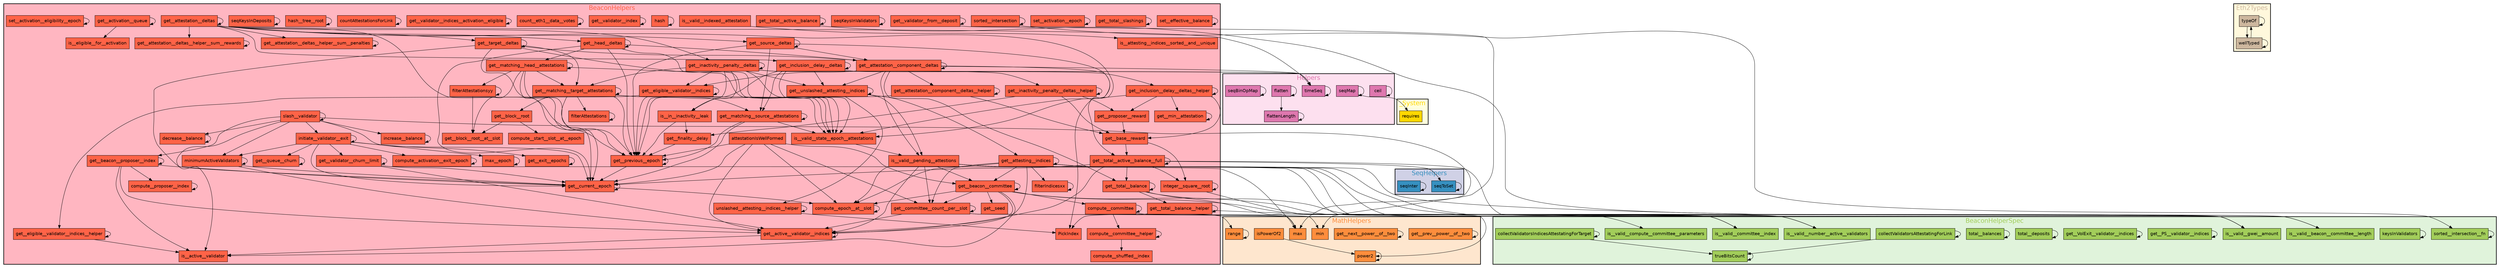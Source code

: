 digraph G {
fontname=helvetica;
subgraph cluster_SeqHelpers {
style=filled;
fontsize="20.0";
fillcolor="#d0d1e6";
fontcolor="#3690c0";
penwidth=2;
label=SeqHelpers;
seqToSet [shape=rectangle, style=filled, fontname=helvetica, fillcolor="#3690c0"];
seqInter [shape=rectangle, style=filled, fontname=helvetica, fillcolor="#3690c0"];
}

subgraph cluster_Eth2Types {
style=filled;
fontsize="20.0";
fillcolor=cornsilk;
fontcolor=bisque3;
penwidth=2;
label=Eth2Types;
typeOf [shape=rectangle, style=filled, fontname=helvetica, fillcolor=bisque3];
wellTyped [shape=rectangle, style=filled, fontname=helvetica, fillcolor=bisque3];
}

subgraph cluster_MathHelpers {
style=filled;
fontsize="20.0";
fillcolor="#fee6ce";
fontcolor="#fd8d3c";
penwidth=2;
label=MathHelpers;
get__prev__power__of__two [shape=rectangle, style=filled, fontname=helvetica, fillcolor="#fd8d3c"];
get__next__power__of__two [shape=rectangle, style=filled, fontname=helvetica, fillcolor="#fd8d3c"];
range [shape=rectangle, style=filled, fontname=helvetica, fillcolor="#fd8d3c"];
power2 [shape=rectangle, style=filled, fontname=helvetica, fillcolor="#fd8d3c"];
min [shape=rectangle, style=filled, fontname=helvetica, fillcolor="#fd8d3c"];
isPowerOf2 [shape=rectangle, style=filled, fontname=helvetica, fillcolor="#fd8d3c"];
max [shape=rectangle, style=filled, fontname=helvetica, fillcolor="#fd8d3c"];
}

subgraph cluster_Helpers {
style=filled;
fontsize="20.0";
fillcolor="#fde0ef";
fontcolor="#de77ae";
penwidth=2;
label=Helpers;
ceil [shape=rectangle, style=filled, fontname=helvetica, fillcolor="#de77ae"];
seqMap [shape=rectangle, style=filled, fontname=helvetica, fillcolor="#de77ae"];
timeSeq [shape=rectangle, style=filled, fontname=helvetica, fillcolor="#de77ae"];
flatten [shape=rectangle, style=filled, fontname=helvetica, fillcolor="#de77ae"];
seqBinOpMap [shape=rectangle, style=filled, fontname=helvetica, fillcolor="#de77ae"];
flattenLength [shape=rectangle, style=filled, fontname=helvetica, fillcolor="#de77ae"];
}

subgraph cluster_BeaconHelpers {
style=filled;
fontsize="20.0";
fillcolor=lightpink;
fontcolor=tomato;
penwidth=2;
label=BeaconHelpers;
is__valid__pending__attestions [shape=rectangle, style=filled, fontname=helvetica, fillcolor=tomato];
compute__shuffled__index [shape=rectangle, style=filled, fontname=helvetica, fillcolor=tomato];
get__eligible__validator__indices [shape=rectangle, style=filled, fontname=helvetica, fillcolor=tomato];
get__unslashed__attesting__indices [shape=rectangle, style=filled, fontname=helvetica, fillcolor=tomato];
decrease__balance [shape=rectangle, style=filled, fontname=helvetica, fillcolor=tomato];
get__exit__epochs [shape=rectangle, style=filled, fontname=helvetica, fillcolor=tomato];
get__attestation__deltas__helper__sum__rewards [shape=rectangle, style=filled, fontname=helvetica, fillcolor=tomato];
initiate__validator__exit [shape=rectangle, style=filled, fontname=helvetica, fillcolor=tomato];
get__committee__count__per__slot [shape=rectangle, style=filled, fontname=helvetica, fillcolor=tomato];
set__effective__balance [shape=rectangle, style=filled, fontname=helvetica, fillcolor=tomato];
compute__committee__helper [shape=rectangle, style=filled, fontname=helvetica, fillcolor=tomato];
get__eligible__validator__indices__helper [shape=rectangle, style=filled, fontname=helvetica, fillcolor=tomato];
PickIndex [shape=rectangle, style=filled, fontname=helvetica, fillcolor=tomato];
get__inactivity__penalty__deltas [shape=rectangle, style=filled, fontname=helvetica, fillcolor=tomato];
get__total__slashings [shape=rectangle, style=filled, fontname=helvetica, fillcolor=tomato];
filterAttestations [shape=rectangle, style=filled, fontname=helvetica, fillcolor=tomato];
get__attestation__deltas__helper__sum__penalties [shape=rectangle, style=filled, fontname=helvetica, fillcolor=tomato];
get__seed [shape=rectangle, style=filled, fontname=helvetica, fillcolor=tomato];
get__source__deltas [shape=rectangle, style=filled, fontname=helvetica, fillcolor=tomato];
get__min__attestation [shape=rectangle, style=filled, fontname=helvetica, fillcolor=tomato];
compute__proposer__index [shape=rectangle, style=filled, fontname=helvetica, fillcolor=tomato];
get__inclusion__delay__deltas__helper [shape=rectangle, style=filled, fontname=helvetica, fillcolor=tomato];
get__attestation__component__deltas__helper [shape=rectangle, style=filled, fontname=helvetica, fillcolor=tomato];
unslashed__attesting__indices__helper [shape=rectangle, style=filled, fontname=helvetica, fillcolor=tomato];
get__current__epoch [shape=rectangle, style=filled, fontname=helvetica, fillcolor=tomato];
get__beacon__proposer__index [shape=rectangle, style=filled, fontname=helvetica, fillcolor=tomato];
set__activation__epoch [shape=rectangle, style=filled, fontname=helvetica, fillcolor=tomato];
get__total__active__balance [shape=rectangle, style=filled, fontname=helvetica, fillcolor=tomato];
compute__epoch__at__slot [shape=rectangle, style=filled, fontname=helvetica, fillcolor=tomato];
get__proposer__reward [shape=rectangle, style=filled, fontname=helvetica, fillcolor=tomato];
integer__square__root [shape=rectangle, style=filled, fontname=helvetica, fillcolor=tomato];
get__matching__head__attestations [shape=rectangle, style=filled, fontname=helvetica, fillcolor=tomato];
get__beacon__committee [shape=rectangle, style=filled, fontname=helvetica, fillcolor=tomato];
is__valid__indexed__attestation [shape=rectangle, style=filled, fontname=helvetica, fillcolor=tomato];
seqKeysInValidators [shape=rectangle, style=filled, fontname=helvetica, fillcolor=tomato];
get__attestation__deltas [shape=rectangle, style=filled, fontname=helvetica, fillcolor=tomato];
compute__committee [shape=rectangle, style=filled, fontname=helvetica, fillcolor=tomato];
get__activation__queue [shape=rectangle, style=filled, fontname=helvetica, fillcolor=tomato];
hash [shape=rectangle, style=filled, fontname=helvetica, fillcolor=tomato];
get__previous__epoch [shape=rectangle, style=filled, fontname=helvetica, fillcolor=tomato];
is__valid__state__epoch__attestations [shape=rectangle, style=filled, fontname=helvetica, fillcolor=tomato];
get__validator__index [shape=rectangle, style=filled, fontname=helvetica, fillcolor=tomato];
get__finality__delay [shape=rectangle, style=filled, fontname=helvetica, fillcolor=tomato];
get__validator__churn__limit [shape=rectangle, style=filled, fontname=helvetica, fillcolor=tomato];
get__target__deltas [shape=rectangle, style=filled, fontname=helvetica, fillcolor=tomato];
get__attesting__indices [shape=rectangle, style=filled, fontname=helvetica, fillcolor=tomato];
minimumActiveValidators [shape=rectangle, style=filled, fontname=helvetica, fillcolor=tomato];
get__head__deltas [shape=rectangle, style=filled, fontname=helvetica, fillcolor=tomato];
is__active__validator [shape=rectangle, style=filled, fontname=helvetica, fillcolor=tomato];
is__attesting__indices__sorted__and__unique [shape=rectangle, style=filled, fontname=helvetica, fillcolor=tomato];
get__total__balance [shape=rectangle, style=filled, fontname=helvetica, fillcolor=tomato];
is__eligible__for__activation [shape=rectangle, style=filled, fontname=helvetica, fillcolor=tomato];
compute__start__slot__at__epoch [shape=rectangle, style=filled, fontname=helvetica, fillcolor=tomato];
count__eth1__data__votes [shape=rectangle, style=filled, fontname=helvetica, fillcolor=tomato];
slash__validator [shape=rectangle, style=filled, fontname=helvetica, fillcolor=tomato];
filterIndicesxx [shape=rectangle, style=filled, fontname=helvetica, fillcolor=tomato];
get__validator__indices__activation__eligible [shape=rectangle, style=filled, fontname=helvetica, fillcolor=tomato];
attestationIsWellFormed [shape=rectangle, style=filled, fontname=helvetica, fillcolor=tomato];
get__block__root__at__slot [shape=rectangle, style=filled, fontname=helvetica, fillcolor=tomato];
get__block__root [shape=rectangle, style=filled, fontname=helvetica, fillcolor=tomato];
countAttestationsForLink [shape=rectangle, style=filled, fontname=helvetica, fillcolor=tomato];
get__active__validator__indices [shape=rectangle, style=filled, fontname=helvetica, fillcolor=tomato];
get__matching__target__attestations [shape=rectangle, style=filled, fontname=helvetica, fillcolor=tomato];
get__queue__churn [shape=rectangle, style=filled, fontname=helvetica, fillcolor=tomato];
get__inactivity__penalty__deltas__helper [shape=rectangle, style=filled, fontname=helvetica, fillcolor=tomato];
get__matching__source__attestations [shape=rectangle, style=filled, fontname=helvetica, fillcolor=tomato];
get__inclusion__delay__deltas [shape=rectangle, style=filled, fontname=helvetica, fillcolor=tomato];
compute__activation__exit__epoch [shape=rectangle, style=filled, fontname=helvetica, fillcolor=tomato];
hash__tree__root [shape=rectangle, style=filled, fontname=helvetica, fillcolor=tomato];
get__total__balance__helper [shape=rectangle, style=filled, fontname=helvetica, fillcolor=tomato];
seqKeysInDeposits [shape=rectangle, style=filled, fontname=helvetica, fillcolor=tomato];
sorted__intersection [shape=rectangle, style=filled, fontname=helvetica, fillcolor=tomato];
get__attestation__component__deltas [shape=rectangle, style=filled, fontname=helvetica, fillcolor=tomato];
get__validator__from__deposit [shape=rectangle, style=filled, fontname=helvetica, fillcolor=tomato];
max__epoch [shape=rectangle, style=filled, fontname=helvetica, fillcolor=tomato];
increase__balance [shape=rectangle, style=filled, fontname=helvetica, fillcolor=tomato];
get__total__active__balance__full [shape=rectangle, style=filled, fontname=helvetica, fillcolor=tomato];
is__in__inactivity__leak [shape=rectangle, style=filled, fontname=helvetica, fillcolor=tomato];
filterAttestationsyy [shape=rectangle, style=filled, fontname=helvetica, fillcolor=tomato];
get__base__reward [shape=rectangle, style=filled, fontname=helvetica, fillcolor=tomato];
set__activation__eligibility__epoch [shape=rectangle, style=filled, fontname=helvetica, fillcolor=tomato];
}

subgraph cluster__System {
style=filled;
fontsize="20.0";
fillcolor="#ffffdd";
fontcolor=gold;
penwidth=2;
label=_System;
requires [shape=rectangle, style=filled, fontname=helvetica, fillcolor=gold];
}

subgraph cluster_BeaconHelperSpec {
style=filled;
fontsize="20.0";
fillcolor="#e0f3db";
fontcolor=darkolivegreen3;
penwidth=2;
label=BeaconHelperSpec;
is__valid__gwei__amount [shape=rectangle, style=filled, fontname=helvetica, fillcolor=darkolivegreen3];
keysInValidators [shape=rectangle, style=filled, fontname=helvetica, fillcolor=darkolivegreen3];
is__valid__beacon__committee__length [shape=rectangle, style=filled, fontname=helvetica, fillcolor=darkolivegreen3];
is__valid__number__active__validators [shape=rectangle, style=filled, fontname=helvetica, fillcolor=darkolivegreen3];
get__PS__validator__indices [shape=rectangle, style=filled, fontname=helvetica, fillcolor=darkolivegreen3];
get__VolExit__validator__indices [shape=rectangle, style=filled, fontname=helvetica, fillcolor=darkolivegreen3];
total__deposits [shape=rectangle, style=filled, fontname=helvetica, fillcolor=darkolivegreen3];
total__balances [shape=rectangle, style=filled, fontname=helvetica, fillcolor=darkolivegreen3];
collectValidatorsAttestatingForLink [shape=rectangle, style=filled, fontname=helvetica, fillcolor=darkolivegreen3];
sorted__intersection__fn [shape=rectangle, style=filled, fontname=helvetica, fillcolor=darkolivegreen3];
is__valid__committee__index [shape=rectangle, style=filled, fontname=helvetica, fillcolor=darkolivegreen3];
is__valid__compute__committee__parameters [shape=rectangle, style=filled, fontname=helvetica, fillcolor=darkolivegreen3];
collectValidatorsIndicesAttestatingForTarget [shape=rectangle, style=filled, fontname=helvetica, fillcolor=darkolivegreen3];
trueBitsCount [shape=rectangle, style=filled, fontname=helvetica, fillcolor=darkolivegreen3];
}

is__valid__pending__attestions -> compute__epoch__at__slot;
is__valid__pending__attestions -> get__active__validator__indices;
is__valid__pending__attestions -> get__beacon__committee;
is__valid__pending__attestions -> get__committee__count__per__slot;
is__valid__pending__attestions -> is__valid__beacon__committee__length;
is__valid__pending__attestions -> is__valid__committee__index;
is__valid__pending__attestions -> is__valid__number__active__validators;
get__eligible__validator__indices -> get__eligible__validator__indices;
get__eligible__validator__indices -> get__eligible__validator__indices__helper;
get__eligible__validator__indices -> get__previous__epoch;
get__prev__power__of__two -> get__prev__power__of__two;
keysInValidators -> keysInValidators;
get__unslashed__attesting__indices -> get__attesting__indices;
get__unslashed__attesting__indices -> get__unslashed__attesting__indices;
get__unslashed__attesting__indices -> is__valid__pending__attestions;
get__unslashed__attesting__indices -> unslashed__attesting__indices__helper;
decrease__balance -> decrease__balance;
get__exit__epochs -> get__exit__epochs;
get__attestation__deltas__helper__sum__rewards -> get__attestation__deltas__helper__sum__rewards;
initiate__validator__exit -> compute__activation__exit__epoch;
initiate__validator__exit -> get__current__epoch;
initiate__validator__exit -> get__exit__epochs;
initiate__validator__exit -> get__queue__churn;
initiate__validator__exit -> get__validator__churn__limit;
initiate__validator__exit -> initiate__validator__exit;
initiate__validator__exit -> max__epoch;
initiate__validator__exit -> minimumActiveValidators;
get__committee__count__per__slot -> get__active__validator__indices;
get__committee__count__per__slot -> get__committee__count__per__slot;
get__committee__count__per__slot -> max;
get__committee__count__per__slot -> min;
set__effective__balance -> set__effective__balance;
compute__committee__helper -> compute__committee__helper;
compute__committee__helper -> compute__shuffled__index;
get__eligible__validator__indices__helper -> get__eligible__validator__indices__helper;
get__eligible__validator__indices__helper -> is__active__validator;
ceil -> ceil;
get__inactivity__penalty__deltas -> get__eligible__validator__indices;
get__inactivity__penalty__deltas -> get__inactivity__penalty__deltas;
get__inactivity__penalty__deltas -> get__inactivity__penalty__deltas__helper;
get__inactivity__penalty__deltas -> get__matching__target__attestations;
get__inactivity__penalty__deltas -> get__previous__epoch;
get__inactivity__penalty__deltas -> get__unslashed__attesting__indices;
get__inactivity__penalty__deltas -> is__in__inactivity__leak;
get__inactivity__penalty__deltas -> is__valid__state__epoch__attestations;
get__inactivity__penalty__deltas -> timeSeq;
get__total__slashings -> get__total__slashings;
filterAttestations -> filterAttestations;
get__attestation__deltas__helper__sum__penalties -> get__attestation__deltas__helper__sum__penalties;
seqToSet -> seqToSet;
get__source__deltas -> get__attestation__component__deltas;
get__source__deltas -> get__matching__source__attestations;
get__source__deltas -> get__previous__epoch;
get__source__deltas -> get__source__deltas;
get__source__deltas -> is__valid__state__epoch__attestations;
get__min__attestation -> get__min__attestation;
compute__proposer__index -> compute__proposer__index;
get__inclusion__delay__deltas__helper -> PickIndex;
get__inclusion__delay__deltas__helper -> get__base__reward;
get__inclusion__delay__deltas__helper -> get__inclusion__delay__deltas__helper;
get__inclusion__delay__deltas__helper -> get__min__attestation;
get__inclusion__delay__deltas__helper -> get__proposer__reward;
get__attestation__component__deltas__helper -> get__attestation__component__deltas__helper;
get__attestation__component__deltas__helper -> get__base__reward;
get__attestation__component__deltas__helper -> is__in__inactivity__leak;
get__PS__validator__indices -> get__PS__validator__indices;
unslashed__attesting__indices__helper -> PickIndex;
unslashed__attesting__indices__helper -> unslashed__attesting__indices__helper;
get__current__epoch -> compute__epoch__at__slot;
get__current__epoch -> get__current__epoch;
get__beacon__proposer__index -> compute__proposer__index;
get__beacon__proposer__index -> get__active__validator__indices;
get__beacon__proposer__index -> get__beacon__proposer__index;
get__beacon__proposer__index -> get__current__epoch;
get__beacon__proposer__index -> is__active__validator;
typeOf -> typeOf;
typeOf -> wellTyped;
seqMap -> requires;
seqMap -> seqMap;
timeSeq -> timeSeq;
set__activation__epoch -> set__activation__epoch;
get__total__active__balance -> get__total__active__balance;
get__total__active__balance -> is__valid__gwei__amount;
compute__epoch__at__slot -> compute__epoch__at__slot;
get__proposer__reward -> get__base__reward;
flatten -> flatten;
flatten -> flattenLength;
integer__square__root -> integer__square__root;
integer__square__root -> power2;
get__VolExit__validator__indices -> get__VolExit__validator__indices;
get__matching__head__attestations -> filterAttestationsyy;
get__matching__head__attestations -> get__block__root__at__slot;
get__matching__head__attestations -> get__current__epoch;
get__matching__head__attestations -> get__matching__head__attestations;
get__matching__head__attestations -> get__matching__target__attestations;
get__matching__head__attestations -> get__previous__epoch;
get__matching__head__attestations -> is__valid__state__epoch__attestations;
get__beacon__committee -> compute__committee;
get__beacon__committee -> compute__epoch__at__slot;
get__beacon__committee -> get__active__validator__indices;
get__beacon__committee -> get__beacon__committee;
get__beacon__committee -> get__committee__count__per__slot;
get__beacon__committee -> get__seed;
get__beacon__committee -> is__active__validator;
get__beacon__committee -> is__valid__committee__index;
get__beacon__committee -> is__valid__number__active__validators;
is__valid__indexed__attestation -> is__attesting__indices__sorted__and__unique;
seqKeysInValidators -> seqKeysInValidators;
get__attestation__deltas -> get__attestation__deltas;
get__attestation__deltas -> get__attestation__deltas__helper__sum__penalties;
get__attestation__deltas -> get__attestation__deltas__helper__sum__rewards;
get__attestation__deltas -> get__head__deltas;
get__attestation__deltas -> get__inactivity__penalty__deltas;
get__attestation__deltas -> get__inclusion__delay__deltas;
get__attestation__deltas -> get__previous__epoch;
get__attestation__deltas -> get__source__deltas;
get__attestation__deltas -> get__target__deltas;
get__attestation__deltas -> is__valid__state__epoch__attestations;
get__attestation__deltas -> timeSeq;
compute__committee -> compute__committee;
compute__committee -> compute__committee__helper;
compute__committee -> is__valid__compute__committee__parameters;
compute__committee -> range;
total__deposits -> total__deposits;
get__activation__queue -> get__activation__queue;
get__activation__queue -> is__eligible__for__activation;
get__next__power__of__two -> get__next__power__of__two;
hash -> hash;
get__previous__epoch -> get__current__epoch;
get__previous__epoch -> get__previous__epoch;
is__valid__state__epoch__attestations -> is__valid__pending__attestions;
total__balances -> total__balances;
get__validator__index -> get__validator__index;
get__finality__delay -> get__previous__epoch;
collectValidatorsAttestatingForLink -> collectValidatorsAttestatingForLink;
collectValidatorsAttestatingForLink -> trueBitsCount;
get__validator__churn__limit -> get__active__validator__indices;
get__validator__churn__limit -> get__current__epoch;
get__validator__churn__limit -> get__validator__churn__limit;
get__validator__churn__limit -> max;
get__target__deltas -> get__attestation__component__deltas;
get__target__deltas -> get__current__epoch;
get__target__deltas -> get__matching__target__attestations;
get__target__deltas -> get__previous__epoch;
get__target__deltas -> get__target__deltas;
get__target__deltas -> is__valid__state__epoch__attestations;
get__attesting__indices -> compute__epoch__at__slot;
get__attesting__indices -> filterIndicesxx;
get__attesting__indices -> get__active__validator__indices;
get__attesting__indices -> get__attesting__indices;
get__attesting__indices -> get__beacon__committee;
get__attesting__indices -> get__committee__count__per__slot;
get__attesting__indices -> is__valid__beacon__committee__length;
get__attesting__indices -> is__valid__committee__index;
get__attesting__indices -> is__valid__number__active__validators;
wellTyped -> typeOf;
wellTyped -> wellTyped;
minimumActiveValidators -> get__active__validator__indices;
minimumActiveValidators -> get__current__epoch;
minimumActiveValidators -> minimumActiveValidators;
range -> range;
get__head__deltas -> get__attestation__component__deltas;
get__head__deltas -> get__current__epoch;
get__head__deltas -> get__head__deltas;
get__head__deltas -> get__matching__head__attestations;
get__head__deltas -> get__previous__epoch;
get__head__deltas -> is__valid__state__epoch__attestations;
sorted__intersection__fn -> sorted__intersection__fn;
get__total__balance -> get__total__balance;
get__total__balance -> get__total__balance__helper;
get__total__balance -> is__valid__gwei__amount;
get__total__balance -> max;
count__eth1__data__votes -> count__eth1__data__votes;
slash__validator -> decrease__balance;
slash__validator -> get__beacon__proposer__index;
slash__validator -> get__current__epoch;
slash__validator -> increase__balance;
slash__validator -> initiate__validator__exit;
slash__validator -> is__active__validator;
slash__validator -> max;
slash__validator -> minimumActiveValidators;
slash__validator -> slash__validator;
filterIndicesxx -> filterIndicesxx;
get__validator__indices__activation__eligible -> get__validator__indices__activation__eligible;
attestationIsWellFormed -> compute__epoch__at__slot;
attestationIsWellFormed -> get__active__validator__indices;
attestationIsWellFormed -> get__beacon__committee;
attestationIsWellFormed -> get__committee__count__per__slot;
attestationIsWellFormed -> get__current__epoch;
attestationIsWellFormed -> get__previous__epoch;
get__block__root -> compute__start__slot__at__epoch;
get__block__root -> get__block__root__at__slot;
countAttestationsForLink -> countAttestationsForLink;
get__active__validator__indices -> get__active__validator__indices;
get__active__validator__indices -> is__active__validator;
power2 -> power2;
seqInter -> seqInter;
get__matching__target__attestations -> filterAttestations;
get__matching__target__attestations -> get__block__root;
get__matching__target__attestations -> get__current__epoch;
get__matching__target__attestations -> get__matching__source__attestations;
get__matching__target__attestations -> get__matching__target__attestations;
get__matching__target__attestations -> get__previous__epoch;
get__matching__target__attestations -> is__valid__state__epoch__attestations;
get__queue__churn -> get__queue__churn;
get__inactivity__penalty__deltas__helper -> get__base__reward;
get__inactivity__penalty__deltas__helper -> get__finality__delay;
get__inactivity__penalty__deltas__helper -> get__inactivity__penalty__deltas__helper;
get__inactivity__penalty__deltas__helper -> get__proposer__reward;
get__matching__source__attestations -> get__current__epoch;
get__matching__source__attestations -> get__matching__source__attestations;
get__matching__source__attestations -> get__previous__epoch;
get__matching__source__attestations -> is__valid__state__epoch__attestations;
get__inclusion__delay__deltas -> get__inclusion__delay__deltas;
get__inclusion__delay__deltas -> get__inclusion__delay__deltas__helper;
get__inclusion__delay__deltas -> get__matching__source__attestations;
get__inclusion__delay__deltas -> get__previous__epoch;
get__inclusion__delay__deltas -> get__unslashed__attesting__indices;
get__inclusion__delay__deltas -> is__valid__state__epoch__attestations;
get__inclusion__delay__deltas -> timeSeq;
compute__activation__exit__epoch -> compute__activation__exit__epoch;
hash__tree__root -> hash__tree__root;
seqBinOpMap -> seqBinOpMap;
get__total__balance__helper -> PickIndex;
get__total__balance__helper -> get__total__balance__helper;
get__total__balance__helper -> is__valid__gwei__amount;
seqKeysInDeposits -> seqKeysInDeposits;
sorted__intersection -> sorted__intersection;
sorted__intersection -> sorted__intersection__fn;
get__attestation__component__deltas -> get__attestation__component__deltas;
get__attestation__component__deltas -> get__attestation__component__deltas__helper;
get__attestation__component__deltas -> get__eligible__validator__indices;
get__attestation__component__deltas -> get__total__active__balance__full;
get__attestation__component__deltas -> get__total__balance;
get__attestation__component__deltas -> get__unslashed__attesting__indices;
get__attestation__component__deltas -> is__valid__pending__attestions;
get__attestation__component__deltas -> timeSeq;
collectValidatorsIndicesAttestatingForTarget -> collectValidatorsIndicesAttestatingForTarget;
collectValidatorsIndicesAttestatingForTarget -> trueBitsCount;
get__validator__from__deposit -> get__validator__from__deposit;
get__validator__from__deposit -> min;
max__epoch -> max__epoch;
increase__balance -> increase__balance;
isPowerOf2 -> power2;
get__total__active__balance__full -> get__active__validator__indices;
get__total__active__balance__full -> get__current__epoch;
get__total__active__balance__full -> get__total__active__balance__full;
get__total__active__balance__full -> get__total__balance;
get__total__active__balance__full -> integer__square__root;
get__total__active__balance__full -> is__valid__gwei__amount;
get__total__active__balance__full -> seqToSet;
trueBitsCount -> trueBitsCount;
flattenLength -> flattenLength;
is__in__inactivity__leak -> get__finality__delay;
is__in__inactivity__leak -> get__previous__epoch;
filterAttestationsyy -> filterAttestationsyy;
filterAttestationsyy -> get__block__root__at__slot;
get__base__reward -> get__total__active__balance__full;
get__base__reward -> integer__square__root;
set__activation__eligibility__epoch -> set__activation__eligibility__epoch;
}
